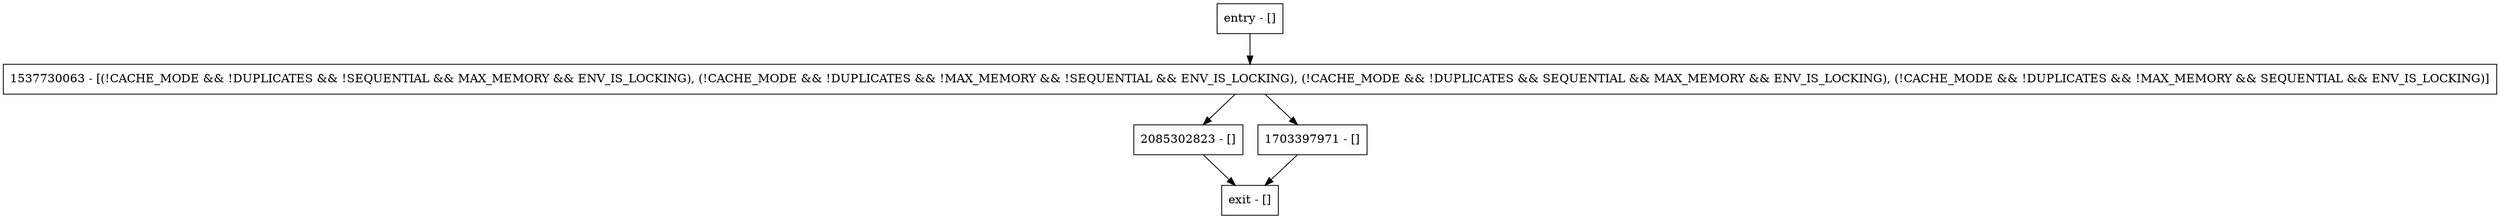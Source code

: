 digraph getDbFileSummary {
node [shape=record];
entry [label="entry - []"];
exit [label="exit - []"];
2085302823 [label="2085302823 - []"];
1703397971 [label="1703397971 - []"];
1537730063 [label="1537730063 - [(!CACHE_MODE && !DUPLICATES && !SEQUENTIAL && MAX_MEMORY && ENV_IS_LOCKING), (!CACHE_MODE && !DUPLICATES && !MAX_MEMORY && !SEQUENTIAL && ENV_IS_LOCKING), (!CACHE_MODE && !DUPLICATES && SEQUENTIAL && MAX_MEMORY && ENV_IS_LOCKING), (!CACHE_MODE && !DUPLICATES && !MAX_MEMORY && SEQUENTIAL && ENV_IS_LOCKING)]"];
entry;
exit;
entry -> 1537730063;
2085302823 -> exit;
1703397971 -> exit;
1537730063 -> 2085302823;
1537730063 -> 1703397971;
}
